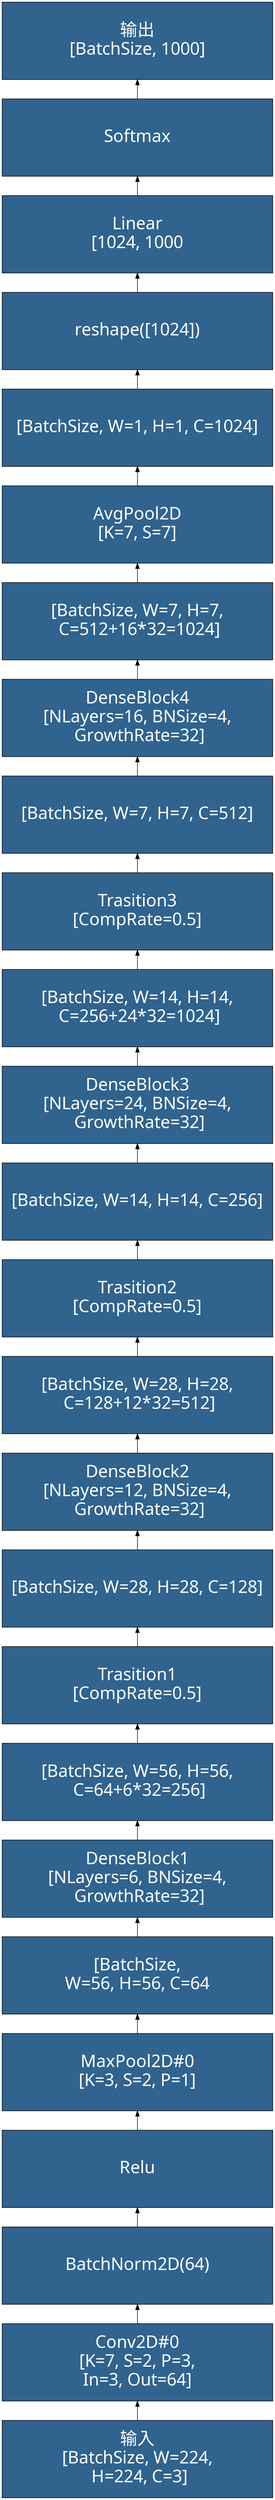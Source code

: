 digraph DenseNet {
	rankdir=BT
    node [
		style=filled, 
		color=Black
		fontcolor=White, 
		fillcolor="#30638e", 
		fontname="SimHei",
		fontsize=32,
		width=7, height=2,
		shape="box",
	]
    inp [label="输入\n[BatchSize, W=224,\n H=224, C=3]"]
    conv0 [label="Conv2D#0\n[K=7, S=2, P=3,\nIn=3, Out=64]"]
    bn0 [label="BatchNorm2D(64)"]
    relu0 [label="Relu"]
    maxpool0 [label="MaxPool2D#0\n[K=3, S=2, P=1]"]
    featmap0 [label="[BatchSize,\nW=56, H=56, C=64"]
    dense1 [label="DenseBlock1\n[NLayers=6, BNSize=4,\n GrowthRate=32]"]
    featmap11 [label="[BatchSize, W=56, H=56,\n C=64+6*32=256]"]
    trans1 [label="Trasition1\n[CompRate=0.5]"]
    featmap12 [label="[BatchSize, W=28, H=28, C=128]"]
    dense2 [label="DenseBlock2\n[NLayers=12, BNSize=4,\n GrowthRate=32]"]
    featmap21 [label="[BatchSize, W=28, H=28,\n C=128+12*32=512]"]
    trans2 [label="Trasition2\n[CompRate=0.5]"]
    featmap22 [label="[BatchSize, W=14, H=14, C=256]"]
    dense3 [label="DenseBlock3\n[NLayers=24, BNSize=4,\n GrowthRate=32]"]
    featmap31 [label="[BatchSize, W=14, H=14,\n C=256+24*32=1024]"]
    trans3 [label="Trasition3\n[CompRate=0.5]"]
    featmap32 [label="[BatchSize, W=7, H=7, C=512]"]
    dense4 [label="DenseBlock4\n[NLayers=16, BNSize=4,\n GrowthRate=32]"]
    featmap4 [label="[BatchSize, W=7, H=7,\n C=512+16*32=1024]"]
    avgpool [label="AvgPool2D\n[K=7, S=7]"]
    featmap5 [label="[BatchSize, W=1, H=1, C=1024]"]
    reshape [label="reshape([1024])"]
    linear [label="Linear\n[1024, 1000"]
    softmax [label="Softmax"]
    oup [label="输出\n[BatchSize, 1000]"]

    inp -> conv0 -> bn0 -> relu0 -> maxpool0 ->  featmap0 ->
        dense1 -> featmap11 -> trans1 -> featmap12 ->
        dense2 -> featmap21 -> trans2 -> featmap22 ->
        dense3 -> featmap31 -> trans3 -> featmap32 ->
        dense4 -> featmap4 -> avgpool -> featmap5 ->
        reshape -> linear -> softmax -> oup
}